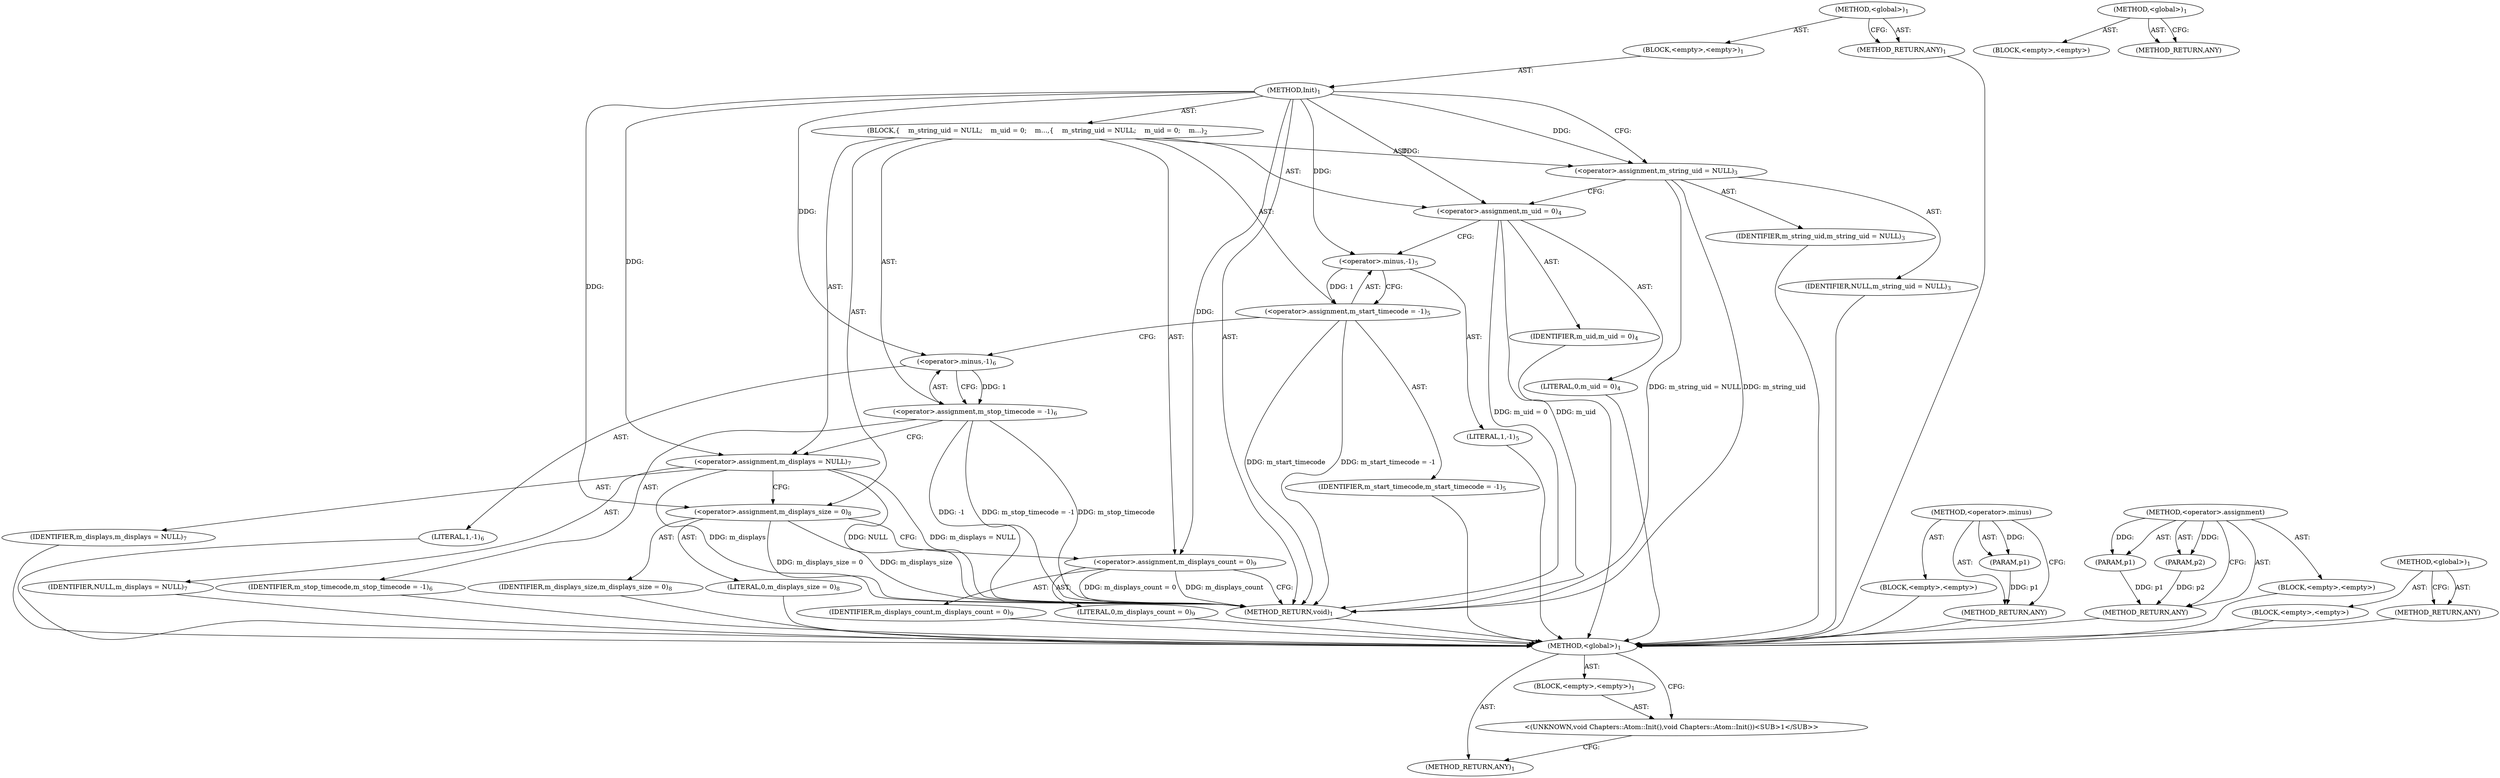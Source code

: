 digraph "&lt;global&gt;" {
vulnerable_6 [label=<(METHOD,&lt;global&gt;)<SUB>1</SUB>>];
vulnerable_7 [label=<(BLOCK,&lt;empty&gt;,&lt;empty&gt;)<SUB>1</SUB>>];
vulnerable_8 [label=<(METHOD,Init)<SUB>1</SUB>>];
vulnerable_9 [label=<(BLOCK,{
    m_string_uid = NULL;
    m_uid = 0;
    m...,{
    m_string_uid = NULL;
    m_uid = 0;
    m...)<SUB>2</SUB>>];
vulnerable_10 [label=<(&lt;operator&gt;.assignment,m_string_uid = NULL)<SUB>3</SUB>>];
vulnerable_11 [label=<(IDENTIFIER,m_string_uid,m_string_uid = NULL)<SUB>3</SUB>>];
vulnerable_12 [label=<(IDENTIFIER,NULL,m_string_uid = NULL)<SUB>3</SUB>>];
vulnerable_13 [label=<(&lt;operator&gt;.assignment,m_uid = 0)<SUB>4</SUB>>];
vulnerable_14 [label=<(IDENTIFIER,m_uid,m_uid = 0)<SUB>4</SUB>>];
vulnerable_15 [label=<(LITERAL,0,m_uid = 0)<SUB>4</SUB>>];
vulnerable_16 [label=<(&lt;operator&gt;.assignment,m_start_timecode = -1)<SUB>5</SUB>>];
vulnerable_17 [label=<(IDENTIFIER,m_start_timecode,m_start_timecode = -1)<SUB>5</SUB>>];
vulnerable_18 [label=<(&lt;operator&gt;.minus,-1)<SUB>5</SUB>>];
vulnerable_19 [label=<(LITERAL,1,-1)<SUB>5</SUB>>];
vulnerable_20 [label=<(&lt;operator&gt;.assignment,m_stop_timecode = -1)<SUB>6</SUB>>];
vulnerable_21 [label=<(IDENTIFIER,m_stop_timecode,m_stop_timecode = -1)<SUB>6</SUB>>];
vulnerable_22 [label=<(&lt;operator&gt;.minus,-1)<SUB>6</SUB>>];
vulnerable_23 [label=<(LITERAL,1,-1)<SUB>6</SUB>>];
vulnerable_24 [label=<(&lt;operator&gt;.assignment,m_displays = NULL)<SUB>7</SUB>>];
vulnerable_25 [label=<(IDENTIFIER,m_displays,m_displays = NULL)<SUB>7</SUB>>];
vulnerable_26 [label=<(IDENTIFIER,NULL,m_displays = NULL)<SUB>7</SUB>>];
vulnerable_27 [label=<(&lt;operator&gt;.assignment,m_displays_size = 0)<SUB>8</SUB>>];
vulnerable_28 [label=<(IDENTIFIER,m_displays_size,m_displays_size = 0)<SUB>8</SUB>>];
vulnerable_29 [label=<(LITERAL,0,m_displays_size = 0)<SUB>8</SUB>>];
vulnerable_30 [label=<(&lt;operator&gt;.assignment,m_displays_count = 0)<SUB>9</SUB>>];
vulnerable_31 [label=<(IDENTIFIER,m_displays_count,m_displays_count = 0)<SUB>9</SUB>>];
vulnerable_32 [label=<(LITERAL,0,m_displays_count = 0)<SUB>9</SUB>>];
vulnerable_33 [label=<(METHOD_RETURN,void)<SUB>1</SUB>>];
vulnerable_35 [label=<(METHOD_RETURN,ANY)<SUB>1</SUB>>];
vulnerable_55 [label=<(METHOD,&lt;operator&gt;.minus)>];
vulnerable_56 [label=<(PARAM,p1)>];
vulnerable_57 [label=<(BLOCK,&lt;empty&gt;,&lt;empty&gt;)>];
vulnerable_58 [label=<(METHOD_RETURN,ANY)>];
vulnerable_50 [label=<(METHOD,&lt;operator&gt;.assignment)>];
vulnerable_51 [label=<(PARAM,p1)>];
vulnerable_52 [label=<(PARAM,p2)>];
vulnerable_53 [label=<(BLOCK,&lt;empty&gt;,&lt;empty&gt;)>];
vulnerable_54 [label=<(METHOD_RETURN,ANY)>];
vulnerable_44 [label=<(METHOD,&lt;global&gt;)<SUB>1</SUB>>];
vulnerable_45 [label=<(BLOCK,&lt;empty&gt;,&lt;empty&gt;)>];
vulnerable_46 [label=<(METHOD_RETURN,ANY)>];
fixed_6 [label=<(METHOD,&lt;global&gt;)<SUB>1</SUB>>];
fixed_7 [label=<(BLOCK,&lt;empty&gt;,&lt;empty&gt;)<SUB>1</SUB>>];
fixed_8 [label="<(UNKNOWN,void Chapters::Atom::Init(),void Chapters::Atom::Init())<SUB>1</SUB>>"];
fixed_9 [label=<(METHOD_RETURN,ANY)<SUB>1</SUB>>];
fixed_14 [label=<(METHOD,&lt;global&gt;)<SUB>1</SUB>>];
fixed_15 [label=<(BLOCK,&lt;empty&gt;,&lt;empty&gt;)>];
fixed_16 [label=<(METHOD_RETURN,ANY)>];
vulnerable_6 -> vulnerable_7  [key=0, label="AST: "];
vulnerable_6 -> vulnerable_35  [key=0, label="AST: "];
vulnerable_6 -> vulnerable_35  [key=1, label="CFG: "];
vulnerable_7 -> vulnerable_8  [key=0, label="AST: "];
vulnerable_8 -> vulnerable_9  [key=0, label="AST: "];
vulnerable_8 -> vulnerable_33  [key=0, label="AST: "];
vulnerable_8 -> vulnerable_10  [key=0, label="CFG: "];
vulnerable_8 -> vulnerable_10  [key=1, label="DDG: "];
vulnerable_8 -> vulnerable_13  [key=0, label="DDG: "];
vulnerable_8 -> vulnerable_24  [key=0, label="DDG: "];
vulnerable_8 -> vulnerable_27  [key=0, label="DDG: "];
vulnerable_8 -> vulnerable_30  [key=0, label="DDG: "];
vulnerable_8 -> vulnerable_18  [key=0, label="DDG: "];
vulnerable_8 -> vulnerable_22  [key=0, label="DDG: "];
vulnerable_9 -> vulnerable_10  [key=0, label="AST: "];
vulnerable_9 -> vulnerable_13  [key=0, label="AST: "];
vulnerable_9 -> vulnerable_16  [key=0, label="AST: "];
vulnerable_9 -> vulnerable_20  [key=0, label="AST: "];
vulnerable_9 -> vulnerable_24  [key=0, label="AST: "];
vulnerable_9 -> vulnerable_27  [key=0, label="AST: "];
vulnerable_9 -> vulnerable_30  [key=0, label="AST: "];
vulnerable_10 -> vulnerable_11  [key=0, label="AST: "];
vulnerable_10 -> vulnerable_12  [key=0, label="AST: "];
vulnerable_10 -> vulnerable_13  [key=0, label="CFG: "];
vulnerable_10 -> vulnerable_33  [key=0, label="DDG: m_string_uid = NULL"];
vulnerable_10 -> vulnerable_33  [key=1, label="DDG: m_string_uid"];
vulnerable_11 -> fixed_6  [key=0];
vulnerable_12 -> fixed_6  [key=0];
vulnerable_13 -> vulnerable_14  [key=0, label="AST: "];
vulnerable_13 -> vulnerable_15  [key=0, label="AST: "];
vulnerable_13 -> vulnerable_18  [key=0, label="CFG: "];
vulnerable_13 -> vulnerable_33  [key=0, label="DDG: m_uid = 0"];
vulnerable_13 -> vulnerable_33  [key=1, label="DDG: m_uid"];
vulnerable_14 -> fixed_6  [key=0];
vulnerable_15 -> fixed_6  [key=0];
vulnerable_16 -> vulnerable_17  [key=0, label="AST: "];
vulnerable_16 -> vulnerable_18  [key=0, label="AST: "];
vulnerable_16 -> vulnerable_22  [key=0, label="CFG: "];
vulnerable_16 -> vulnerable_33  [key=0, label="DDG: m_start_timecode = -1"];
vulnerable_16 -> vulnerable_33  [key=1, label="DDG: m_start_timecode"];
vulnerable_17 -> fixed_6  [key=0];
vulnerable_18 -> vulnerable_19  [key=0, label="AST: "];
vulnerable_18 -> vulnerable_16  [key=0, label="CFG: "];
vulnerable_18 -> vulnerable_16  [key=1, label="DDG: 1"];
vulnerable_19 -> fixed_6  [key=0];
vulnerable_20 -> vulnerable_21  [key=0, label="AST: "];
vulnerable_20 -> vulnerable_22  [key=0, label="AST: "];
vulnerable_20 -> vulnerable_24  [key=0, label="CFG: "];
vulnerable_20 -> vulnerable_33  [key=0, label="DDG: -1"];
vulnerable_20 -> vulnerable_33  [key=1, label="DDG: m_stop_timecode = -1"];
vulnerable_20 -> vulnerable_33  [key=2, label="DDG: m_stop_timecode"];
vulnerable_21 -> fixed_6  [key=0];
vulnerable_22 -> vulnerable_23  [key=0, label="AST: "];
vulnerable_22 -> vulnerable_20  [key=0, label="CFG: "];
vulnerable_22 -> vulnerable_20  [key=1, label="DDG: 1"];
vulnerable_23 -> fixed_6  [key=0];
vulnerable_24 -> vulnerable_25  [key=0, label="AST: "];
vulnerable_24 -> vulnerable_26  [key=0, label="AST: "];
vulnerable_24 -> vulnerable_27  [key=0, label="CFG: "];
vulnerable_24 -> vulnerable_33  [key=0, label="DDG: NULL"];
vulnerable_24 -> vulnerable_33  [key=1, label="DDG: m_displays = NULL"];
vulnerable_24 -> vulnerable_33  [key=2, label="DDG: m_displays"];
vulnerable_25 -> fixed_6  [key=0];
vulnerable_26 -> fixed_6  [key=0];
vulnerable_27 -> vulnerable_28  [key=0, label="AST: "];
vulnerable_27 -> vulnerable_29  [key=0, label="AST: "];
vulnerable_27 -> vulnerable_30  [key=0, label="CFG: "];
vulnerable_27 -> vulnerable_33  [key=0, label="DDG: m_displays_size = 0"];
vulnerable_27 -> vulnerable_33  [key=1, label="DDG: m_displays_size"];
vulnerable_28 -> fixed_6  [key=0];
vulnerable_29 -> fixed_6  [key=0];
vulnerable_30 -> vulnerable_31  [key=0, label="AST: "];
vulnerable_30 -> vulnerable_32  [key=0, label="AST: "];
vulnerable_30 -> vulnerable_33  [key=0, label="CFG: "];
vulnerable_30 -> vulnerable_33  [key=1, label="DDG: m_displays_count = 0"];
vulnerable_30 -> vulnerable_33  [key=2, label="DDG: m_displays_count"];
vulnerable_31 -> fixed_6  [key=0];
vulnerable_32 -> fixed_6  [key=0];
vulnerable_33 -> fixed_6  [key=0];
vulnerable_35 -> fixed_6  [key=0];
vulnerable_55 -> vulnerable_56  [key=0, label="AST: "];
vulnerable_55 -> vulnerable_56  [key=1, label="DDG: "];
vulnerable_55 -> vulnerable_57  [key=0, label="AST: "];
vulnerable_55 -> vulnerable_58  [key=0, label="AST: "];
vulnerable_55 -> vulnerable_58  [key=1, label="CFG: "];
vulnerable_56 -> vulnerable_58  [key=0, label="DDG: p1"];
vulnerable_57 -> fixed_6  [key=0];
vulnerable_58 -> fixed_6  [key=0];
vulnerable_50 -> vulnerable_51  [key=0, label="AST: "];
vulnerable_50 -> vulnerable_51  [key=1, label="DDG: "];
vulnerable_50 -> vulnerable_53  [key=0, label="AST: "];
vulnerable_50 -> vulnerable_52  [key=0, label="AST: "];
vulnerable_50 -> vulnerable_52  [key=1, label="DDG: "];
vulnerable_50 -> vulnerable_54  [key=0, label="AST: "];
vulnerable_50 -> vulnerable_54  [key=1, label="CFG: "];
vulnerable_51 -> vulnerable_54  [key=0, label="DDG: p1"];
vulnerable_52 -> vulnerable_54  [key=0, label="DDG: p2"];
vulnerable_53 -> fixed_6  [key=0];
vulnerable_54 -> fixed_6  [key=0];
vulnerable_44 -> vulnerable_45  [key=0, label="AST: "];
vulnerable_44 -> vulnerable_46  [key=0, label="AST: "];
vulnerable_44 -> vulnerable_46  [key=1, label="CFG: "];
vulnerable_45 -> fixed_6  [key=0];
vulnerable_46 -> fixed_6  [key=0];
fixed_6 -> fixed_7  [key=0, label="AST: "];
fixed_6 -> fixed_9  [key=0, label="AST: "];
fixed_6 -> fixed_8  [key=0, label="CFG: "];
fixed_7 -> fixed_8  [key=0, label="AST: "];
fixed_8 -> fixed_9  [key=0, label="CFG: "];
fixed_14 -> fixed_15  [key=0, label="AST: "];
fixed_14 -> fixed_16  [key=0, label="AST: "];
fixed_14 -> fixed_16  [key=1, label="CFG: "];
}
